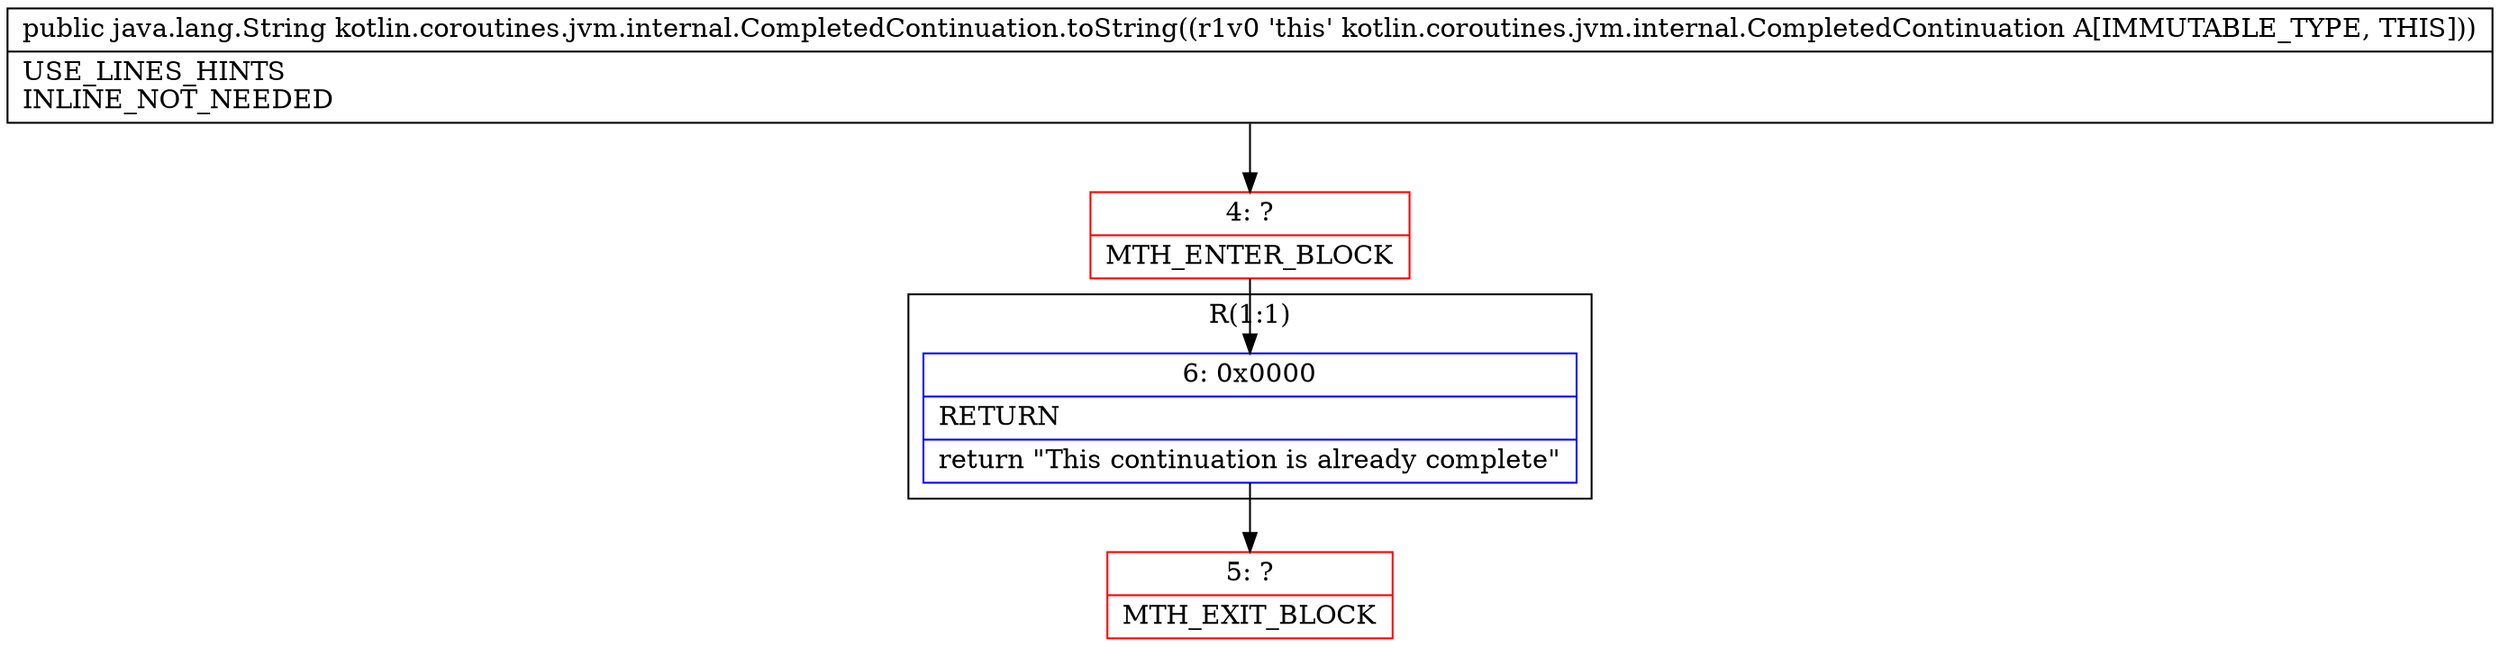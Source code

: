 digraph "CFG forkotlin.coroutines.jvm.internal.CompletedContinuation.toString()Ljava\/lang\/String;" {
subgraph cluster_Region_1960758120 {
label = "R(1:1)";
node [shape=record,color=blue];
Node_6 [shape=record,label="{6\:\ 0x0000|RETURN\l|return \"This continuation is already complete\"\l}"];
}
Node_4 [shape=record,color=red,label="{4\:\ ?|MTH_ENTER_BLOCK\l}"];
Node_5 [shape=record,color=red,label="{5\:\ ?|MTH_EXIT_BLOCK\l}"];
MethodNode[shape=record,label="{public java.lang.String kotlin.coroutines.jvm.internal.CompletedContinuation.toString((r1v0 'this' kotlin.coroutines.jvm.internal.CompletedContinuation A[IMMUTABLE_TYPE, THIS]))  | USE_LINES_HINTS\lINLINE_NOT_NEEDED\l}"];
MethodNode -> Node_4;Node_6 -> Node_5;
Node_4 -> Node_6;
}

